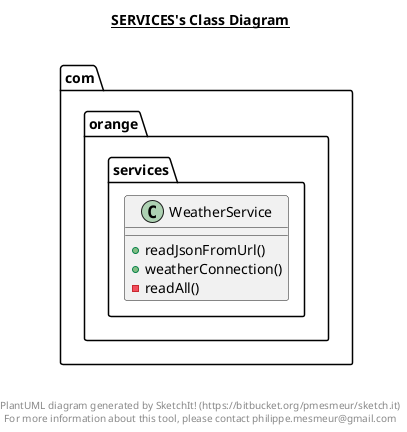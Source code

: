 @startuml

title __SERVICES's Class Diagram__\n

  namespace com.orange {
    namespace services {
      class com.orange.services.WeatherService {
          + readJsonFromUrl()
          + weatherConnection()
          - readAll()
      }
    }
  }
  



right footer


PlantUML diagram generated by SketchIt! (https://bitbucket.org/pmesmeur/sketch.it)
For more information about this tool, please contact philippe.mesmeur@gmail.com
endfooter

@enduml
